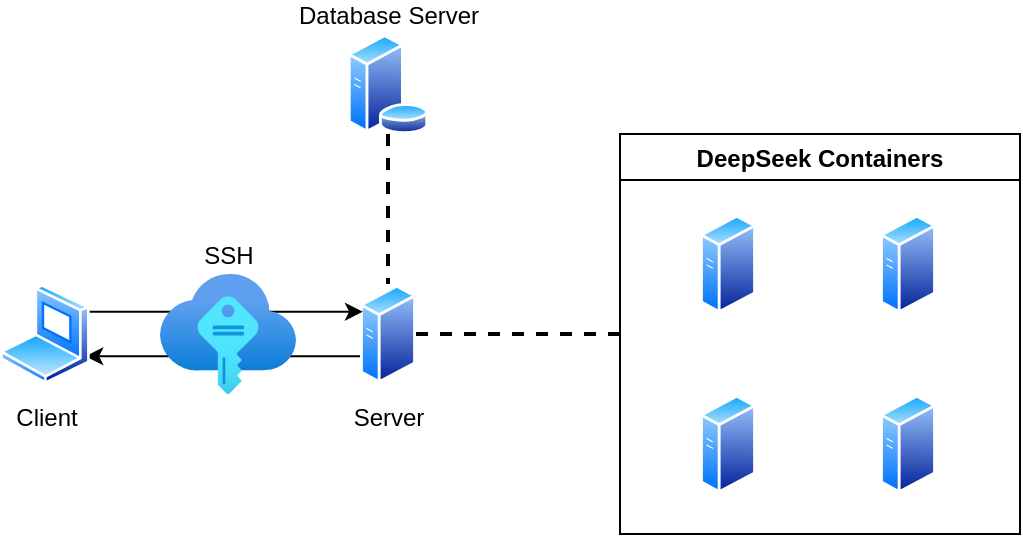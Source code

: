 <mxfile version="26.0.10">
  <diagram name="Page-1" id="GqFlBPSVjIZO63ojvJbE">
    <mxGraphModel dx="1688" dy="625" grid="1" gridSize="10" guides="1" tooltips="1" connect="1" arrows="1" fold="1" page="1" pageScale="1" pageWidth="850" pageHeight="1100" math="0" shadow="0">
      <root>
        <mxCell id="0" />
        <mxCell id="1" parent="0" />
        <mxCell id="QMhJ-yTSpUmTRuDpMkOg-70" value="" style="group" vertex="1" connectable="0" parent="1">
          <mxGeometry x="80" y="240" width="510" height="250" as="geometry" />
        </mxCell>
        <mxCell id="QMhJ-yTSpUmTRuDpMkOg-41" style="edgeStyle=orthogonalEdgeStyle;rounded=0;orthogonalLoop=1;jettySize=auto;html=1;exitX=0;exitY=0.75;exitDx=0;exitDy=0;entryX=1;entryY=0.75;entryDx=0;entryDy=0;" edge="1" parent="QMhJ-yTSpUmTRuDpMkOg-70" source="QMhJ-yTSpUmTRuDpMkOg-4" target="QMhJ-yTSpUmTRuDpMkOg-32">
          <mxGeometry relative="1" as="geometry" />
        </mxCell>
        <mxCell id="QMhJ-yTSpUmTRuDpMkOg-43" style="edgeStyle=orthogonalEdgeStyle;rounded=0;orthogonalLoop=1;jettySize=auto;html=1;entryX=0;entryY=0.5;entryDx=0;entryDy=0;strokeWidth=2;endArrow=none;startFill=0;dashed=1;" edge="1" parent="QMhJ-yTSpUmTRuDpMkOg-70" source="QMhJ-yTSpUmTRuDpMkOg-4" target="QMhJ-yTSpUmTRuDpMkOg-6">
          <mxGeometry relative="1" as="geometry" />
        </mxCell>
        <mxCell id="QMhJ-yTSpUmTRuDpMkOg-4" value="Server" style="image;aspect=fixed;perimeter=ellipsePerimeter;html=1;align=center;shadow=0;dashed=0;spacingTop=3;image=img/lib/active_directory/generic_server.svg;" vertex="1" parent="QMhJ-yTSpUmTRuDpMkOg-70">
          <mxGeometry x="180" y="125" width="28.0" height="50" as="geometry" />
        </mxCell>
        <mxCell id="QMhJ-yTSpUmTRuDpMkOg-42" style="edgeStyle=orthogonalEdgeStyle;rounded=0;orthogonalLoop=1;jettySize=auto;html=1;endArrow=none;startFill=0;dashed=1;strokeWidth=2;" edge="1" parent="QMhJ-yTSpUmTRuDpMkOg-70" source="QMhJ-yTSpUmTRuDpMkOg-5" target="QMhJ-yTSpUmTRuDpMkOg-4">
          <mxGeometry relative="1" as="geometry" />
        </mxCell>
        <mxCell id="QMhJ-yTSpUmTRuDpMkOg-5" value="Database Server" style="image;aspect=fixed;perimeter=ellipsePerimeter;html=1;align=center;shadow=0;dashed=0;spacingTop=3;image=img/lib/active_directory/database_server.svg;labelPosition=center;verticalLabelPosition=top;verticalAlign=bottom;" vertex="1" parent="QMhJ-yTSpUmTRuDpMkOg-70">
          <mxGeometry x="173.5" width="41" height="50" as="geometry" />
        </mxCell>
        <mxCell id="QMhJ-yTSpUmTRuDpMkOg-6" value="DeepSeek Containers" style="swimlane;" vertex="1" parent="QMhJ-yTSpUmTRuDpMkOg-70">
          <mxGeometry x="310" y="50" width="200" height="200" as="geometry" />
        </mxCell>
        <mxCell id="QMhJ-yTSpUmTRuDpMkOg-7" value="" style="image;aspect=fixed;perimeter=ellipsePerimeter;html=1;align=center;shadow=0;dashed=0;spacingTop=3;image=img/lib/active_directory/generic_server.svg;" vertex="1" parent="QMhJ-yTSpUmTRuDpMkOg-6">
          <mxGeometry x="40" y="40" width="28.0" height="50" as="geometry" />
        </mxCell>
        <mxCell id="QMhJ-yTSpUmTRuDpMkOg-8" value="" style="image;aspect=fixed;perimeter=ellipsePerimeter;html=1;align=center;shadow=0;dashed=0;spacingTop=3;image=img/lib/active_directory/generic_server.svg;" vertex="1" parent="QMhJ-yTSpUmTRuDpMkOg-6">
          <mxGeometry x="130" y="40" width="28.0" height="50" as="geometry" />
        </mxCell>
        <mxCell id="QMhJ-yTSpUmTRuDpMkOg-9" value="" style="image;aspect=fixed;perimeter=ellipsePerimeter;html=1;align=center;shadow=0;dashed=0;spacingTop=3;image=img/lib/active_directory/generic_server.svg;" vertex="1" parent="QMhJ-yTSpUmTRuDpMkOg-6">
          <mxGeometry x="40" y="130" width="28.0" height="50" as="geometry" />
        </mxCell>
        <mxCell id="QMhJ-yTSpUmTRuDpMkOg-10" value="" style="image;aspect=fixed;perimeter=ellipsePerimeter;html=1;align=center;shadow=0;dashed=0;spacingTop=3;image=img/lib/active_directory/generic_server.svg;" vertex="1" parent="QMhJ-yTSpUmTRuDpMkOg-6">
          <mxGeometry x="130" y="130" width="28" height="50" as="geometry" />
        </mxCell>
        <mxCell id="QMhJ-yTSpUmTRuDpMkOg-40" style="edgeStyle=orthogonalEdgeStyle;rounded=0;orthogonalLoop=1;jettySize=auto;html=1;exitX=1;exitY=0.25;exitDx=0;exitDy=0;entryX=0;entryY=0.25;entryDx=0;entryDy=0;" edge="1" parent="QMhJ-yTSpUmTRuDpMkOg-70" source="QMhJ-yTSpUmTRuDpMkOg-32" target="QMhJ-yTSpUmTRuDpMkOg-4">
          <mxGeometry relative="1" as="geometry" />
        </mxCell>
        <mxCell id="QMhJ-yTSpUmTRuDpMkOg-31" value="SSH" style="image;aspect=fixed;html=1;points=[];align=center;fontSize=12;image=img/lib/azure2/other/SSH_Keys.svg;labelPosition=center;verticalLabelPosition=top;verticalAlign=bottom;" vertex="1" parent="QMhJ-yTSpUmTRuDpMkOg-70">
          <mxGeometry x="80" y="120" width="68" height="60" as="geometry" />
        </mxCell>
        <mxCell id="QMhJ-yTSpUmTRuDpMkOg-32" value="&lt;div&gt;Client&lt;/div&gt;" style="image;aspect=fixed;perimeter=ellipsePerimeter;html=1;align=center;shadow=0;dashed=0;spacingTop=3;image=img/lib/active_directory/laptop_client.svg;" vertex="1" parent="QMhJ-yTSpUmTRuDpMkOg-70">
          <mxGeometry y="125" width="45" height="50" as="geometry" />
        </mxCell>
      </root>
    </mxGraphModel>
  </diagram>
</mxfile>
